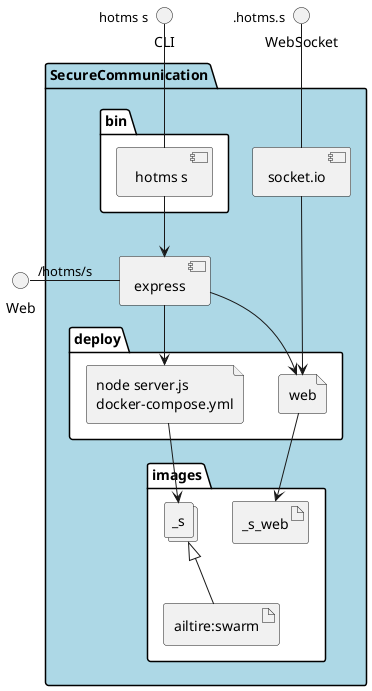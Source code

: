 @startuml
  interface CLI
  interface Web
  interface WebSocket
package "SecureCommunication" #lightblue {
  component express as REST
  component socket.io as socket
  folder bin #ffffff {
    component " hotms s" as binName
  }
  binName --> REST

  folder deploy #ffffff {
      file "node server.js\ndocker-compose.yml" as _s_container
      REST --> _s_container

  
    file "web" as web_container
    REST --> web_container
    socket ---> web_container
  
  }
  folder images #ffffff {
    collections "_s" as _simage
    artifact "ailtire:swarm" as ailtireswarm
    _simage <|-- ailtireswarm
    _s_container --> _simage

  
      artifact "_s_web" as _s_web
      web_container --> _s_web
    
  }
}
CLI " hotms s" -- binName
Web "/hotms/s" - REST
WebSocket ".hotms.s" -- socket

@enduml
